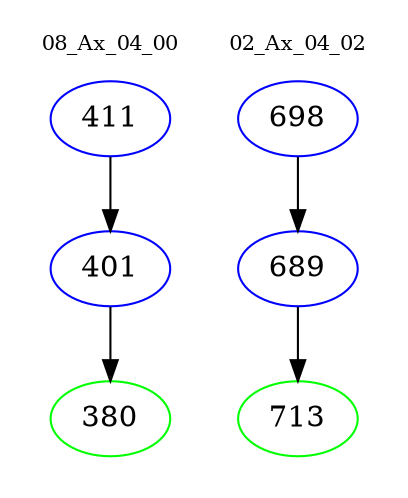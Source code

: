 digraph{
subgraph cluster_0 {
color = white
label = "08_Ax_04_00";
fontsize=10;
T0_411 [label="411", color="blue"]
T0_411 -> T0_401 [color="black"]
T0_401 [label="401", color="blue"]
T0_401 -> T0_380 [color="black"]
T0_380 [label="380", color="green"]
}
subgraph cluster_1 {
color = white
label = "02_Ax_04_02";
fontsize=10;
T1_698 [label="698", color="blue"]
T1_698 -> T1_689 [color="black"]
T1_689 [label="689", color="blue"]
T1_689 -> T1_713 [color="black"]
T1_713 [label="713", color="green"]
}
}
